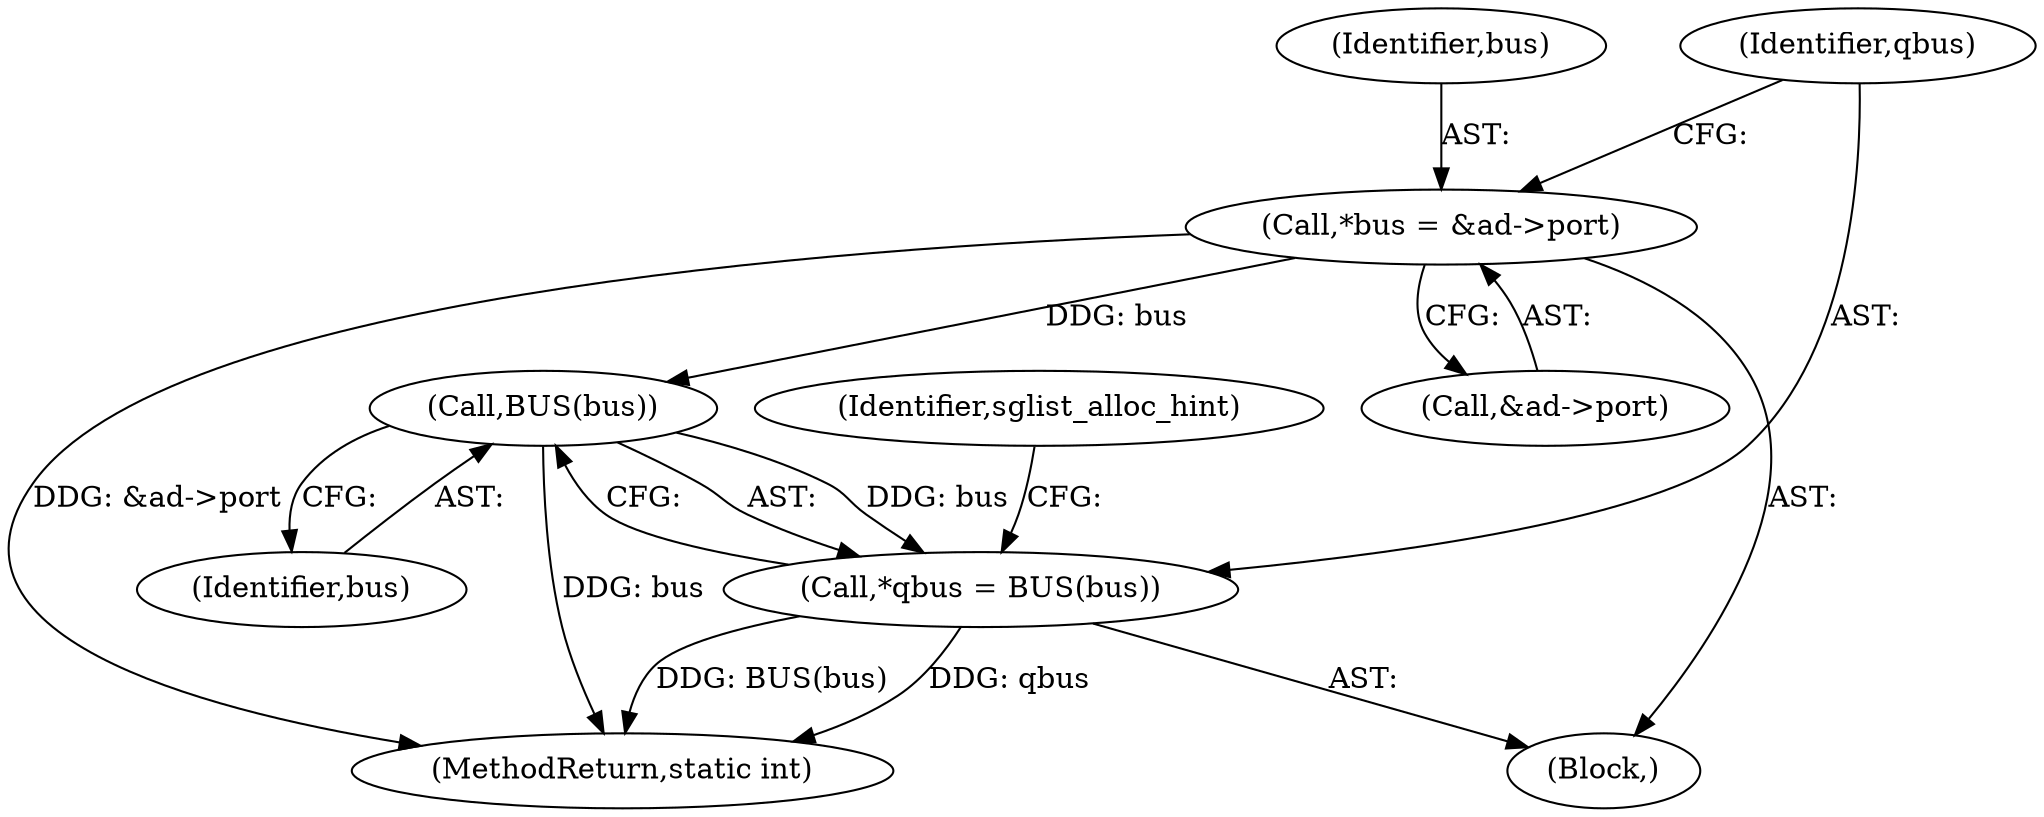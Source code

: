 digraph "0_qemu_3251bdcf1c67427d964517053c3d185b46e618e8@pointer" {
"1000170" [label="(Call,BUS(bus))"];
"1000161" [label="(Call,*bus = &ad->port)"];
"1000168" [label="(Call,*qbus = BUS(bus))"];
"1000168" [label="(Call,*qbus = BUS(bus))"];
"1000169" [label="(Identifier,qbus)"];
"1000161" [label="(Call,*bus = &ad->port)"];
"1000174" [label="(Identifier,sglist_alloc_hint)"];
"1000170" [label="(Call,BUS(bus))"];
"1000171" [label="(Identifier,bus)"];
"1000107" [label="(Block,)"];
"1000163" [label="(Call,&ad->port)"];
"1000162" [label="(Identifier,bus)"];
"1000341" [label="(MethodReturn,static int)"];
"1000170" -> "1000168"  [label="AST: "];
"1000170" -> "1000171"  [label="CFG: "];
"1000171" -> "1000170"  [label="AST: "];
"1000168" -> "1000170"  [label="CFG: "];
"1000170" -> "1000341"  [label="DDG: bus"];
"1000170" -> "1000168"  [label="DDG: bus"];
"1000161" -> "1000170"  [label="DDG: bus"];
"1000161" -> "1000107"  [label="AST: "];
"1000161" -> "1000163"  [label="CFG: "];
"1000162" -> "1000161"  [label="AST: "];
"1000163" -> "1000161"  [label="AST: "];
"1000169" -> "1000161"  [label="CFG: "];
"1000161" -> "1000341"  [label="DDG: &ad->port"];
"1000168" -> "1000107"  [label="AST: "];
"1000169" -> "1000168"  [label="AST: "];
"1000174" -> "1000168"  [label="CFG: "];
"1000168" -> "1000341"  [label="DDG: qbus"];
"1000168" -> "1000341"  [label="DDG: BUS(bus)"];
}
